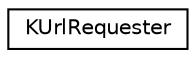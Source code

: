 digraph "Graphical Class Hierarchy"
{
  edge [fontname="Helvetica",fontsize="10",labelfontname="Helvetica",labelfontsize="10"];
  node [fontname="Helvetica",fontsize="10",shape=record];
  rankdir="LR";
  Node0 [label="KUrlRequester",height=0.2,width=0.4,color="black", fillcolor="white", style="filled",URL="$classKUrlRequester.html",tooltip="This class is a widget showing a lineedit and a button, which invokes a filedialog. "];
}
